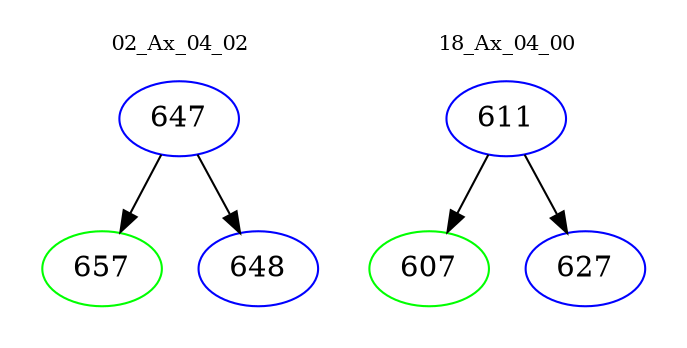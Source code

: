 digraph{
subgraph cluster_0 {
color = white
label = "02_Ax_04_02";
fontsize=10;
T0_647 [label="647", color="blue"]
T0_647 -> T0_657 [color="black"]
T0_657 [label="657", color="green"]
T0_647 -> T0_648 [color="black"]
T0_648 [label="648", color="blue"]
}
subgraph cluster_1 {
color = white
label = "18_Ax_04_00";
fontsize=10;
T1_611 [label="611", color="blue"]
T1_611 -> T1_607 [color="black"]
T1_607 [label="607", color="green"]
T1_611 -> T1_627 [color="black"]
T1_627 [label="627", color="blue"]
}
}
